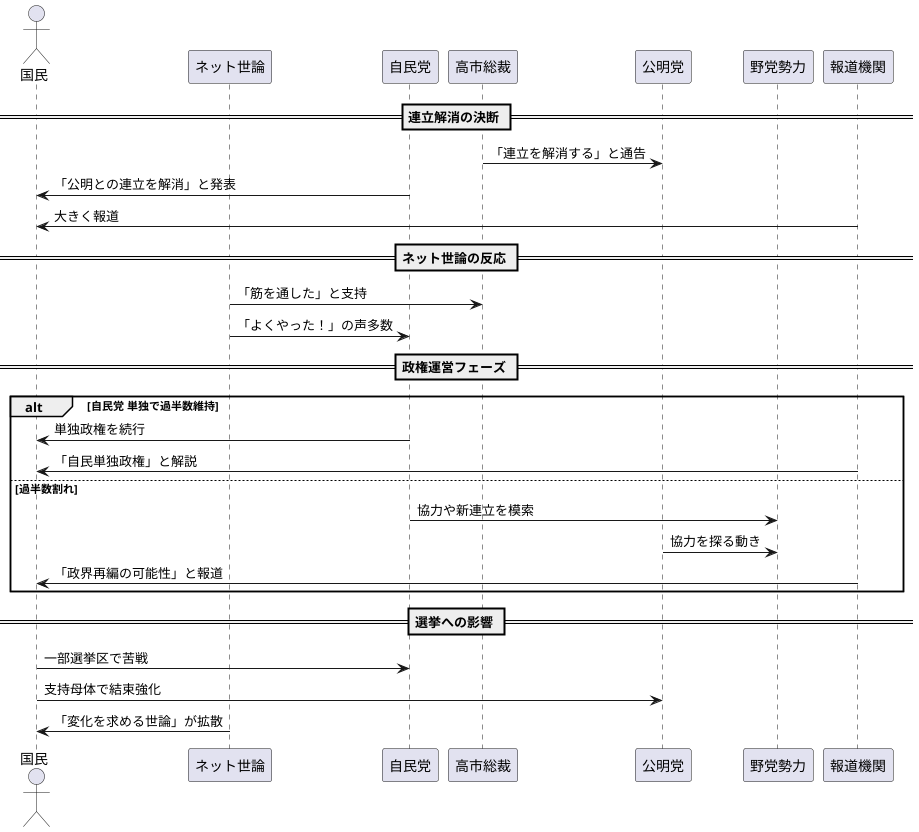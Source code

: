 @startuml
actor 国民
participant ネット世論
participant 自民党
participant 高市総裁
participant 公明党
participant 野党勢力
participant 報道機関

== 連立解消の決断 ==
高市総裁 -> 公明党 : 「連立を解消する」と通告
自民党 -> 国民 : 「公明との連立を解消」と発表
報道機関 -> 国民 : 大きく報道

== ネット世論の反応 ==
ネット世論 -> 高市総裁 : 「筋を通した」と支持
ネット世論 -> 自民党 : 「よくやった！」の声多数

== 政権運営フェーズ ==
alt 自民党 単独で過半数維持
  自民党 -> 国民 : 単独政権を続行
  報道機関 -> 国民 : 「自民単独政権」と解説
else 過半数割れ
  自民党 -> 野党勢力 : 協力や新連立を模索
  公明党 -> 野党勢力 : 協力を探る動き
  報道機関 -> 国民 : 「政界再編の可能性」と報道
end

== 選挙への影響 ==
国民 -> 自民党 : 一部選挙区で苦戦
国民 -> 公明党 : 支持母体で結束強化
ネット世論 -> 国民 : 「変化を求める世論」が拡散

@enduml


@startuml
actor 国民
participant ネット世論
participant 自民党
participant 高市総裁
participant 公明党
participant 報道機関

== 現状 ==
自民党 -> 公明党 : 連立維持・選挙協力
公明党 -> 自民党 : 政策協力を提供
報道機関 -> 国民 : 「自公連立の摩擦」を報道

== ネット世論の声 ==
ネット世論 -> 自民党 : 「公明党と手を切れ！」の圧力
ネット世論 -> 高市総裁 : 「公明党と距離を置け」と期待

== 自民党内議論 ==
高市総裁 -> 自民党 : 保守色強化を主張
自民党 -> 公明党 : 関係再考のシグナル

== 公明党の反応 ==
公明党 -> 自民党 : 「それなら連立解消も検討」と応答
報道機関 -> 国民 : 「連立解消の可能性」を大きく報道

== 将来の決定 ==
alt 自民が公明と決別
  自民党 -> 国民 : 「公明と連立解消」と発表
  高市総裁 -> 国民 : 「自民は独自路線で行く」と強調
else 維持
  自民党 -> 公明党 : 「やはり連立維持」と確認
  報道機関 -> 国民 : 「連立継続」と報道
end

@enduml


@startuml
actor 国民
participant 自民党
participant 公明党
participant 報道機関

== 現状 ==
国民 -> 自民党 : 政権運営を委ねる（選挙）
自民党 -> 公明党 : 連立維持を打診
公明党 -> 自民党 : 政策協力を実施

== 問題の発生 ==
報道機関 -> 国民 : 「政治とカネ」問題を報道
公明党 -> 自民党 : 説明と対応を要求
自民党 -> 公明党 : 明確な対応を示せず摩擦

== 協議フェーズ ==
公明党 -> 公明党 : 幹部会で協議
alt 連立解消論が強まる
  公明党 -> 自民党 : 「連立解消もやむなし」と伝達
  報道機関 -> 国民 : 「連立解消の可能性」と報道
else 連立維持論が勝る
  公明党 -> 自民党 : 「連立維持」を確認
  報道機関 -> 国民 : 「連立継続」と報道
end

== 将来の決定 ==
alt 解消決定
  公明党 -> 国民 : 「自民との連立を解消する」と発表
  自民党 -> 国民 : 単独政権 or 新連立の模索
else 維持決定
  公明党 -> 国民 : 「自民との連立を継続」と発表
  自民党 -> 国民 : 安定政権を強調
end

@enduml


@startuml

[*] --> 連立関係安定

state 連立関係安定 {
}

state 離脱検討中 {
}

state 連立解消決定 {
}

state 連立維持決定 {
}

連立関係安定 --> 離脱検討中 : 新たな論点・対立
離脱検討中 --> 連立解消決定 : 党として離脱判断
離脱検討中 --> 連立維持決定 : 継続判断
連立維持決定 --> 連立関係安定

@enduml


@startuml
title Windows 10 サポート終了対応シーケンス図

actor "ユーザー" as User
participant "Windows 10 PC" as PC
participant "サポート情報サイト" as Info
participant "判断ロジック\n(社内・個人ポリシー)" as Policy
participant "ネットワーク管理者\nまたは設定担当" as Admin
participant "代替OS検討者" as AltOS
participant "ログ/記録システム" as Log

== サポート終了確認 ==
User -> Info : Microsoft公式サポート終了日を確認
Info --> User : 終了日(2025-10-14予定など)

== 使用状況チェック ==
User -> PC : 現在の用途を確認（メイン/サブ）
User -> Policy : 使用ソフトのサポート継続可否を照会
Policy --> User : 結果（継続可能 / 終了）

== 判定フェーズ ==
alt ソフト・セキュリティ両方継続不可
    User -> Admin : ネット遮断要求
    Admin -> PC : オフライン化（LAN/無線停止）
    User -> AltOS : 代替OS（Linuxなど）検討開始
    AltOS -> Log : 検討開始ログを記録
else ソフトは利用可能だがネットリスクあり
    User -> Admin : 制限付き接続に変更（更新停止・外部通信制限）
    Admin -> Log : 制限設定を記録
else 問題なし（限定利用）
    User -> Log : 状況記録（限定的継続使用）
end

== 移行・記録 ==
User -> AltOS : 新環境へ移行手順の準備
AltOS -> Log : 移行日程・完了記録
Log --> User : 全対応完了通知

@enduml

@startuml
title 「旧メディア印象操作の簡略図＋改善策」

skinparam defaultFontName "Arial"
skinparam defaultFontSize 13
skinparam sequenceParticipantPadding 20
skinparam sequenceMessageSpacing 12

actor "政治家" as Politician
participant "記者クラブ（記者＋カメラマン）" as KishaClub
participant "旧メディア" as OldMedia
participant "国民（SNS含む）" as Citizens

== 裏側での発言,音声流出 ==
KishaClub -> KishaClub : 「政治家を悪く見せる写真を撮ろう」「印象を悪くする記事を書いてやる」  
KishaClub -> Citizens : オフレコ音声が流出・拡散

== 歪んだ情報の伝達 ==
OldMedia -> Citizens : 歪められた記事・映像を報道

== 炎上 ==
Citizens -> OldMedia : 信頼低下・批判拡散
Citizens -> KishaClub : 信頼低下・批判拡散

== 記者クラブの問題点 ==
note over KishaClub
  ・政治家へのアクセスを独占  
  ・閉鎖的な組織で内部情報を握る  
  ・取材競争が少なく、影響力が強い  
  → 印象操作や記事の恣意的編集が可能
end note

== 改善・改革案 ==
note over KishaClub, OldMedia
  ・政治家との情報共有の透明化  
  ・取材機会の平等化（フリーランス・ネットメディアも参加）  
  ・記事・映像のチェック体制強化（内部/外部監査）  
  ・誤報・印象操作の迅速な訂正  
  ・市民参加型のフィードバックや苦情受付  
  → 信頼回復と公正な報道を目指す
end note

@enduml


@startuml
title 「旧メディア印象操作の簡略図（裏側発言＋記者クラブの前提）」

skinparam defaultFontName "Arial"
skinparam defaultFontSize 13
skinparam sequenceParticipantPadding 20
skinparam sequenceMessageSpacing 12

actor "政治家" as Politician
participant "記者クラブ（記者＋カメラマン）" as KishaClub
participant "旧メディア" as OldMedia
participant "国民（SNS含む）" as Citizens

== 裏側での発言,音声流出 ==
KishaClub -> KishaClub : 「政治家を悪く見せる写真を撮ろう」「印象を悪くする記事を書いてやる」  
KishaClub -> Citizens : オフレコ音声が流出・拡散

== 歪んだ情報の伝達 ==
OldMedia -> Citizens : 歪められた記事・映像を報道

== 炎上 ==
Citizens -> OldMedia : 信頼低下・批判拡散
Citizens -> KishaClub : 信頼低下・批判拡散

== 記者クラブの問題点 ==
note over KishaClub
  ・政治家へのアクセスを独占  
  ・閉鎖的な組織で内部情報を握る  
  ・取材競争が少なく、影響力が強い  
  → 印象操作や記事の恣意的編集が可能
end note

@enduml


@startuml
title 「旧メディア印象操作の簡略図（裏側発言あり）」

skinparam defaultFontName "Arial"
skinparam defaultFontSize 13
skinparam sequenceParticipantPadding 20
skinparam sequenceMessageSpacing 12

actor "政治家" as Politician
participant "記者クラブ（記者＋カメラマン）" as KishaClub
participant "旧メディア" as OldMedia
participant "国民（SNS含む）" as Citizens

== 裏側での発言 ==
KishaClub -> KishaClub : 「政治家を悪く見せる写真を撮ろう」  
KishaClub -> KishaClub : 「印象を悪くする記事を書いてやる」

== 音声流出 ==
KishaClub -> Citizens : オフレコ音声が流出・拡散

== 炎上 ==
Citizens -> OldMedia : 信頼低下・批判拡散

== 歪んだ情報の伝達 ==
OldMedia -> Citizens : 歪められた記事・映像を報道

@enduml


@startuml
title 「旧メディアの印象操作と国民への影響」

skinparam defaultFontName "Arial"
skinparam defaultFontSize 13
skinparam sequenceParticipantPadding 25
skinparam sequenceMessageSpacing 15

actor "政治家" as Politician
participant "記者クラブ（記者＋カメラマン）" as KishaClub
participant "旧メディア(新聞・テレビ)" as OldMedia
participant "国民（SNS/ネットユーザー含む）" as Citizens

== 裏側での発言 ==
KishaClub -> KishaClub : 政治家を悪く見せる算段

== 音声流出 ==
KishaClub -> Citizens : オフレコ音声が流出・拡散
note right of Citizens
  「印象操作してる！」と炎上
end note

== 炎上 ==
Citizens -> OldMedia : 信頼を失う
Citizens -> Politician : 支持/同情も発生

== 歪んだ情報の伝達 ==
OldMedia -> Citizens : 歪められた記事・映像を報道
note right of Citizens
  世論誘導を受けつつ  
  ネットで批判・議論
end note

@enduml


@startuml
title 「旧メディアの印象操作と国民への影響」

skinparam defaultFontName "Arial"
skinparam defaultFontSize 14
skinparam sequenceParticipantPadding 35
skinparam sequenceMessageSpacing 25

actor "政治家" as Politician
participant "記者クラブ（記者＋カメラマン）" as KishaClub
participant "旧メディア(新聞・テレビ)" as OldMedia
participant "国民（SNS/ネットユーザー含む）" as Citizens

== 裏側での発言 ==
KishaClub -> KishaClub : 「政治家を悪く見せる写真を撮ろう」  
KishaClub -> KishaClub : 「印象を悪くする記事を書いてやる」

== 音声流出 ==
KishaClub -> Citizens : オフレコ音声がネットに流出
note right of Citizens
  国民がSNSで音声を拡散  
  「旧メディアは印象操作している！」  
end note

== 炎上 ==
Citizens -> Citizens : 怒り・拡散・批判

== 歪んだ情報の伝達 ==
OldMedia -> Citizens : 歪められた情報を報道
note right of Citizens
  ・印象操作された記事や映像を受け取る  
  ・一方的な世論誘導を受ける  
end note

== 信頼低下 ==
Citizens -> OldMedia : 「旧メディアは信用できない」  
OldMedia -> OldMedia : ブランド失墜・不信感拡大
Politician -> Politician : 一時的にイメージ悪化

== 根本原因の議論 ==
note over Citizens
  ネット上で議論拡大：  
  ・記者クラブという閉鎖的システムが問題  
  ・公平・公正な報道を妨げている  
  ・旧メディア不信の源泉  
end note

@enduml


@startuml
title 「旧メディアの印象操作と国民への影響」

skinparam defaultFontName "Arial"
skinparam defaultFontSize 14
skinparam sequenceParticipantPadding 35
skinparam sequenceMessageSpacing 25

actor "政治家" as Politician
participant "記者クラブ（記者＋カメラマン）" as KishaClub
participant "旧メディア(新聞・テレビ)" as OldMedia
participant "SNS/ネットユーザー" as NetUser
participant "国民" as Citizens

== 裏側での発言 ==
KishaClub -> KishaClub : 「政治家を悪く見せる写真を撮ろう」  
KishaClub -> KishaClub : 「印象を悪くする記事を書いてやる」

== 音声流出 ==
KishaClub -> NetUser : 内部音声が流出
note right of KishaClub
  オフレコのやり取りがネットに流出
end note

== 炎上 ==
NetUser -> NetUser : 怒り・拡散
note right of NetUser
  「旧メディアは印象操作している！」  
  「公正な報道じゃない！」  
end note

== 歪んだ情報の伝達 ==
OldMedia -> Citizens : 歪められた情報を報道
note right of Citizens
  ・印象操作された記事や映像を受け取る  
  ・世論が誘導される  
end note

== 信頼低下 ==
NetUser -> OldMedia : 信頼を失う
OldMedia -> OldMedia : ブランド失墜・不信感拡大
Politician -> Politician : 一時的にイメージ悪化

== 根本原因の議論 ==
note over NetUser, Citizens
  ネット上では炎上を超えて議論に発展  
  ・記者クラブという閉鎖的システムが問題  
  ・公平・公正な報道を妨げている  
  ・旧メディア不信の本当の源泉  
end note

@enduml


@startuml
title 「旧メディアの印象操作」炎上と記者クラブ批判の構造

skinparam defaultFontName "Arial"
skinparam defaultFontSize 14
skinparam sequenceParticipantPadding 35
skinparam sequenceMessageSpacing 25

actor "政治家" as Politician
participant "記者クラブ記者" as Reporter
participant "カメラマン" as Cameraman
participant "旧メディア(新聞・テレビ)" as OldMedia
participant "SNS/ネットユーザー" as NetUser

== 裏側での発言 ==
Reporter -> Cameraman : 「政治家を悪く見せる写真を撮ろう」
Reporter -> Reporter : 「印象を悪くする記事を書いてやる」

== 音声流出 ==
Reporter -> NetUser : 内部音声が流出
note right of Reporter
  オフレコのやり取りがネットに流出
end note

== 炎上 ==
NetUser -> NetUser : 怒り・拡散
note right of NetUser
  「旧メディアは最初から印象操作している」  
  「報道は公正ではない」  
end note

== 信頼低下 ==
NetUser -> OldMedia : 信頼を失う
OldMedia -> OldMedia : ブランド失墜・不信感拡大
Politician -> Politician : 一時的にイメージ悪化

== 根本原因の議論 ==
note over NetUser
  ネット上では炎上を超えて議論に発展  
  ・記者クラブという閉鎖的システムが問題  
  ・公平・公正な報道を妨げている  
  ・旧メディア不信の本当の源泉  
end note

@enduml


@startuml
title 「旧メディアが印象操作をしている音声流出」炎上構造

skinparam defaultFontName "Arial"
skinparam defaultFontSize 14
skinparam sequenceParticipantPadding 35
skinparam sequenceMessageSpacing 25

actor "政治家" as Politician
participant "記者クラブ記者" as Reporter
participant "カメラマン" as Cameraman
participant "旧メディア(新聞・テレビ)" as OldMedia
participant "SNS/ネットユーザー" as NetUser

== 裏側での発言 ==
Reporter -> Cameraman : 「政治家を悪く見せる写真を撮ろう」
Reporter -> Reporter : 「印象を悪くする記事を書いてやる」

== 音声流出 ==
Reporter -> NetUser : 内部音声が流出
note right of Reporter
  オフレコの会話が録音されネットに流出
end note

== 炎上 ==
NetUser -> NetUser : 怒り・拡散
note right of NetUser
  「旧メディアは最初から印象操作している」  
  「報道は公正ではない」  
end note

== 信頼低下 ==
NetUser -> OldMedia : 信頼を失う
OldMedia -> OldMedia : ブランド失墜・不信感拡大
Politician -> Politician : 一時的にイメージ悪化
note over OldMedia, NetUser
  炎上の主因は旧メディア側への不信感  
  政治家本人よりも「報道の公正性」が問題視される
end note

@enduml


@startuml
!theme plain

title 国民と旧来型メディアの「信頼 ⇔ 不信」構造

participant 国民
participant 旧来型メディア

== 信頼層（理想的関係） ==
国民 -> 旧来型メディア: 情報を信頼し、社会を理解する
旧来型メディア -> 国民: 公正・中立な報道、権力監視、事実検証

note over 国民,旧来型メディア: 双方に信頼の循環がある

== 断絶 ==
note over 国民,旧来型メディア: SNS台頭・誤報・偏向報道・既得権益の露呈

== 不信層（現実の関係） ==
旧来型メディア -> 国民: 扇動的報道、視聴率優先、政治的編集
国民 -> 旧来型メディア: 不信・批判・離反（テレビ離れ・紙離れ）
国民 -> 国民: SNSで事実検証・独自情報共有（メディア不在の情報空間）

note over 国民: 「もはや自分で確かめるしかない」という諦念と覚醒が混在
@enduml


@startuml
!theme plain

title 信頼 ⇔ 不信 の構造（2025 政治・報道・国民）

participant 国民
participant 政治
participant メディア

== 信頼層 ==
国民 -> 政治: 期待・支持
政治 -> 国民: 説明責任・成果報告
メディア -> 国民: 公平報道・検証

== 断絶 ==
note over 国民, 政治: 疑念・説明不足・報道不信

== 不信層 ==
国民 -> 政治: 無関心・批判
政治 -> メディア: 圧力・敵視
メディア -> 国民: 扇動的報道・断片的情報
国民 -> メディア: SNSでの反発・不信感
@enduml


@startuml
title ブロックチェーンによる税金使途の可視化フロー

start

partition "市民(支払者)" {
:支払い（商品代金）;
}

partition "ウォレット" {
:トランザクション作成（用途タグを付与）;
}

partition "スマートコントラクト" {
fork
:税額自動計算;
fork again
:分配先アドレス決定;
fork again
:支払・分配命令を発行;
end fork
}

partition "ブロックチェーン(台帳)" {
:トランザクション永続化\n(取引ID, タグ, ハッシュ);
if (即時入金成功?) then (yes)
:税の受領を記録;
else (no)
:リトライまたはエラーログ;
stop
endif
}

partition "税務当局" {
:入金確認と予算科目への割当;
:使途タグに基づく予算執行要求を公開;
if (使途承認が必要?) then (yes)
partition "担当部署" {
:執行申請の審査;
:承認 or 差戻し;
}
endif
}

partition "監査ノード" {
:定期スキャン（タグ別集計）;
:異常検出時にアラート生成;
}

stop
@enduml


@startuml
title 税の自動算出と分配フロー（ブロックチェーン版）

actor "市民(支払者)" as User
participant "マーチャント\n(販売者)" as Merchant
participant "ウォレット\n(支払者)" as Wallet
participant "スマートコントラクト\n(TaxSplitter)" as Contract
participant "ブロックチェーン\n(台帳)" as Ledger
participant "税務当局" as TaxAuthority
participant "監査ノード\n(Auditor)" as Auditor

== 購入と税額算出 ==
User -> Merchant : 商品購入リクエスト
Merchant -> Wallet : 請求情報 (金額, 税率, 用途タグ)
Wallet -> Contract : 支払いトランザクション（額＋メタデータ）
Contract -> Contract : 税率適用・分配額計算

== 自動分配 ==
Contract -> Ledger : 税（国税）トランザクション記録 (タグ: 国税)
Contract -> Ledger : 地方税トランザクション記録 (タグ: 地方税)
Contract -> Ledger : 支払者・受取者・用途タグを含むメタデータ保存
Contract -> TaxAuthority : 通知（入金確定、取引ID）

== 透明性と検証 ==
Ledger -> Auditor : ブロックチェーンの読み取り（ハッシュ/トランザクションID）
Auditor -> TaxAuthority : 監査レポート（不整合検出時アラート）
Auditor -> User : 公開ビュー（使途タグ別の集計）

note right of Ledger
すべてのトランザクションは
改ざん不可能な形で台帳に残る
end note
@enduml


@startuml
' PlantUML: Sequence diagram with two major branches for the Prime Minister's decision flow
' Shows two alternative paths: 1) 連立継続 (coalition remains) 2) 連立解消 (coalition dissolved)

skinparam sequenceMessageAlign center
skinparam sequenceParticipantPadding 10
skinparam sequenceLifeLineBorderColor Black
skinparam sectionFontSize 14

title 高市総理（仮） の意思決定フロー — 連立維持 vs 連立解消

participant "有権者\n(Voters)" as V
participant "総理 (高市)\nPrime Minister" as PM
participant "自民党\n(LDP)" as LDP
participant "公明党\n(Komei)" as KOMEI
participant "維新/第三極\n(Options)" as ISHIN
participant "官僚/省庁\n(Bureaucracy)" as B
participant "国会/野党\n(Parliament)" as DIET
participant "メディア\n(Media)" as M

== 健全: 情報収集・意思決定準備 ==
V -> PM: 世論の反応・要望
PM -> B: 情報収集（影響分析・リスク評価）
B -> PM: 政策案とインパクト試算
PM -> LDP: 党内説明・調整
LDP -> PM: 内部合意の有無を報告

== 意思決定: 主要分岐 (alt: 連立維持 / 連立解消) ==
alt 連立維持
  PM -> KOMEI: 継続協議（譲歩/条件提示）
  KOMEI -> PM: 条件付き承認または追加要求
  PM -> LDP: 妥協案提示
  LDP -> PM: 党内承認
  note right of PM
    連立継続を選んだ場合の流れ
  end note
  PM -> DIET: 政策提出・説明
  DIET -> DIET: 採決・成立の試み
  DIET -> M: 成果の広報
else 連立解消
  PM -> KOMEI: 連立解消・関係再定義
  KOMEI -> PM: 閣外協力か独自路線かの決断
  PM -> LDP: 緊急会議（後続戦略）
  PM -> ISHIN: 新たな連携の打診/交渉
  ISHIN -> PM: 条件提示または拒否
  PM -> B: 緊急政策調整・代替案作成
  PM -> DIET: 臨時国会や協議の要請
  note right of PM
    連立解消を選んだ場合の流れ（不確実性・混乱リスク高）
  end note
  DIET -> M: 政局報道・世論反応の増幅
end

== 結果の短期影響 (opt) ==
opt 連立維持の短期影響
  M -> V: 安定感の演出（または批判）
  DIET -> B: 予算・政策遂行の継続
  note over DIET,B
    政策実行の速度はやや緩慢だが安定性は保たれる
  end note
end

opt 連立解消の短期影響
  M -> V: 不安感・不確実性の拡大
  V -> DIET: 批判・支持率低下の反応
  DIET -> B: 予算可決や法案成立の遅延
  note over DIET,B
    市場や行政、外交への波及も懸念される
  end note
end

== 中長期の分岐とガバナンスリスク ==
PM -> LDP: 政党戦略の再構築（候補者調整、選挙戦略）
PM -> M: 政権の説明責任を果たすための広報

== 下層: 誹謗中傷/対立の拡大 ==
M -> V: 扇動的報道や断片的情報の流布
V -> PM: 攻撃的な反応・信頼失墜
PM -> DIET: 強硬対応・法的措置の検討
DIET -> PM: 政治的コストと法的リスクの増大

@enduml


@startuml
' PlantUML: Sequence diagram with section dividers
' Visualizes: higher = constructive discussion, lower = abusive/toxic
' Use == Section == lines to separate levels vertically.

skinparam sequenceMessageAlign center
skinparam sequenceParticipantPadding 10
skinparam sequenceLifeLineBorderColor Black
skinparam sectionFontSize 14

title 可視化: 上が健全・下が誹謗中傷 の議論スケール

participant User as U
participant "Participant A\n(発言者)" as A
participant "Participant B\n(反論者)" as B
participant Moderator as M
participant System as S

== 健全: 課題提示・情報提供 ==
U -> A: 質問（事実確認）
A -> U: 回答（根拠付き）
note right of A
  事実と根拠を示す発言
end note

== 建設的: 意見交換・反論 ==
U -> B: 反論・追加質問
B -> A: 具体例を提示して反論
A -> B: 補足・謝意
note left of B
  論点に基づく反論・感情は控えめ
end note

== 偏向・感情化: 個人攻撃に近づく兆候 ==
B -> A: 強い否定（感情的）
A -> M: 仲裁要請
M -> B: 発言の落ち着きを促す
note right of M
  モデレーションが必要になる段階
end note

== 下層: 誹謗中傷・人格否定 ==
B -> A: 人格攻撃（侮辱）
A -> S: モデレーション報告
S -> M: 自動警告（アルゴリズム）
M -> B: 一時的な発言停止・注意
note over B,A
  コミュニティガイドライン違反の可能性
end note

' Optional: loop to show escalation path
loop エスカレーションの流れ
  B -> A: エスカレーション
  A -> M: 報告
  M -> B: 対応（警告/停止/教育）
end

@enduml

@startuml
title PINを拒否してパスワードを優先させる流れ（日本語）

actor ユーザー
participant "サインイン画面\n(ロック画面)" as Signin
participant "サインイン オプション\n(鍵アイコン等)" as Options
participant "設定\n(アカウント→サインイン オプション)" as Settings
participant "Ngcフォルダー\n(PINデータ)" as Ngc
participant "グループポリシー / MDM\n(組織管理)" as Policy
participant "再起動/キャッシュ" as Cache

ユーザー -> Signin: PCを起動してサインイン画面表示
Signin -> ユーザー: デフォルトでPIN入力欄を表示
ユーザー -> Signin: 「サインイン オプション」を選択
Signin -> Options: 利用可能な方法を表示（PIN/パスワード等）
Options -> ユーザー: パスワードアイコンを選択できるか？
alt パスワードが選べる場合
  ユーザー -> Signin: パスワードでサインイン（回避成功）
  Signin -> Settings: （任意）ログイン後にSettingsを開く
  Settings -> Ngc: PINを削除する操作を実行（推奨）
  Ngc -> Settings: 削除成功
  Settings -> ユーザー: 次回からパスワードが優先表示される
else パスワードが選べない／グレーアウトの場合
  Options -> Policy: ポリシー確認（PINが強制されているか）
  alt ポリシーで強制されている場合
    Policy -> ユーザー: 管理者に相談が必要（個人で解除不可）
  else ポリシーによる強制でない場合
    Settings -> Ngc: Ngcリセット（管理者コマンドで削除）
    Ngc -> Cache: キャッシュの影響をクリア
    Cache -> Signin: サインイン画面を更新
    Signin -> ユーザー: パスワードが選べるようになる
  end
end

note right of Ngc
Ngcリセットは管理者権限が必要:
takeown /f "...Ngc" /r /d y
icacls "...Ngc" /grant Administrators:F /t
rmdir /s /q "...Ngc"
再起動を忘れずに
end note

@enduml


@startuml
title サインイン方法変更: PIN→パスワードにしたのにパスワードが選べない

actor ユーザー
participant "設定\n[アカウント > サインイン オプション]" as Settings
participant "ローカル アカウント\n(資格情報ストア)" as LocalStore
participant "Ngc フォルダー\n(PINデータ)" as Ngc
participant "資格情報プロバイダー\n(Winlogon)" as CredProv
participant "サインイン画面\n(ロック画面)" as Signin
participant "グループ ポリシー / MDM" as Policy
participant "Windows Update / キャッシュ" as Cache

ユーザー -> Settings: Microsoft アカウント → ローカル アカウントに切替\nPINを削除したつもり
Settings -> Ngc: PIN削除処理
Ngc -> LocalStore: PINデータ残存の可能性
Ngc --> Settings: 削除成功/失敗の状態
Settings -> CredProv: 優先サインイン方法を更新
Policy -> CredProv: (組織ポリシーがPINを強制する場合あり)
Cache -> Signin: サインイン画面のUI状態をキャッシュ
CredProv -> Signin: 利用可能なサインイン方法を列挙
Signin -> ユーザー: PINのみ表示（パスワード非表示）

note over Policy,Ngc
考えられる要因:
- NgcフォルダーにPINデータが残っている
- 資格情報プロバイダーがPINを優先表示
- グループポリシー/MDMでPIN必須
- キャッシュやWindowsの不具合
end note
@enduml


@startuml
title Sign-in flow: PIN->Password changed but Password not selectable

actor User
participant "Settings\n(Sign-in options)" as Settings
participant "Local Account\n(OS Credential Store)" as LocalStore
participant "Ngc\n(PIN data folder)" as Ngc
participant "Credential Providers\n(Winlogon / GINA)" as CredProv
participant "Sign-in Screen\n(Lock screen)" as Signin
participant "Group Policy / MDM" as Policy
participant "Windows Update / Cache" as Cache

User -> Settings: Switch MS account -> Local account\nRemove/disable PIN?
Settings -> Ngc: Attempt to remove PIN
Ngc -> LocalStore: PIN data present (may be cached)
Ngc --> Settings: Removal succeeded/failed
Settings -> CredProv: Update preferred sign-in method
Policy -> CredProv: (may enforce PIN / Hello)
Cache -> Signin: Cached credential UI state (still shows PIN)
CredProv -> Signin: Populate available options\n(order: PIN first if present)
Signin -> User: Shows PIN option (Password not shown)
User -> Signin: Open "Sign-in options"
Signin -> CredProv: Query available providers
CredProv -> LocalStore: Check Password provider availability
LocalStore --> CredProv: Password provider available
CredProv -> Signin: But UI hides/selects PIN by default\n(or Password option disabled by policy)
Signin -> User: Password not selectable (grayed or missing)

note over Policy,Ngc: Possible causes:
note over Policy,Ngc: - Ngc (PIN) still exists or cached\n- Credential provider order prefers PIN\n- Group Policy / MDM enforces Hello/PIN\n- Corrupted settings or Windows bug
@enduml


@startuml
title TPMが役立つ非盗難シナリオ

actor "攻撃者(リモート/ローカル)" as Att
participant "マシン" as Host
participant "OS" as OS
participant "TPM 2.0" as TPM

== ブート改ざん（rootkit） ==
Att -> OS: 不正ブートローダ書換試行
OS -> TPM: 起動計測値を読み出し/比較
TPM --> OS: 異常なら鍵は出さない
note right: 改ざんを検出して起動阻止/鍵供給拒否

== マルウェアが鍵を狙う ==
Att -> OS: マルウェア侵入
OS -> TPM: ディスク鍵要求
alt OSが改ざん/異常
  TPM --> OS: 鍵を返さない
else 正常
  TPM --> OS: 鍵を返す（安全に復号）
end

== リモートアテステーション ==
Host -> RemoteServer: 証明要求
Host -> TPM: アテステーション用の署名取得
TPM --> Host: 署名（端末状態を証明）
Host -> RemoteServer: 署名送付（アクセス可否判定）
@enduml


@startuml
title TPM利用の違い：PC盗難シナリオ

actor "攻撃者" as Attacker
participant "TPM 2.0" as TPM
participant "Windows 11" as Win11
participant "Windows 10" as Win10
participant "Linux" as Linux

== Windows 11 (TPM 2.0必須) ==
Attacker -> Win11: PCを盗む
Win11 -> TPM: ディスク復号鍵を要求
TPM --> Win11: 状態を検証 (Secure Boot/Measured Boot)
alt 改ざんや不正起動
  Win11 <- TPM: 鍵を返さない
  Attacker -> Win11: データ読めない
else 正常起動
  TPM --> Win11: BitLocker鍵提供
  Win11 -> User: Windows Helloで認証
end

== Windows 10 (TPM任意) ==
Attacker -> Win10: PCを盗む
alt TPMなしPC
  Win10 -> Attacker: ディスク暗号化されていない
  Attacker -> Win10: データ読み取り可能
else TPMありPC
  Win10 -> TPM: BitLocker鍵要求
  TPM --> Win10: 鍵提供（オプション）
end

== Linux (TPM任意) ==
Attacker -> Linux: PCを盗む
alt TPM未設定
  Linux -> Attacker: LUKS鍵をユーザーが入力
  note right: パスワードが弱ければ突破可能
else TPM連携あり
  Linux -> TPM: LUKS鍵を要求
  TPM --> Linux: 状態検証後に鍵提供
end
@enduml


@startuml
title TPM利用の流れ比較（Linux vs Windows 11）

actor User

participant "TPM 2.0" as TPM
participant "Linux OS" as Linux
participant "Windows 11" as Win

== 起動 ==
User -> Linux: 電源ON
Linux -> TPM: (任意) 改ざんチェック(IMA)
note right: TPM利用はオプション

User -> Win: 電源ON
Win -> TPM: Secure Boot / Measured Boot
note right: TPM必須、改ざん検知を標準化

== ディスク暗号化 ==
Linux -> TPM: (任意) LUKSの鍵を保管
note right: ユーザーが設定すれば利用可能

Win -> TPM: BitLockerの鍵を格納
Win <- TPM: 改ざんなければ自動復号
note right: 標準機能で統合

== 認証 ==
Linux -> User: パスワード or 鍵ファイル
note right: TPM連携は追加設定が必要

Win -> TPM: Windows Helloの秘密鍵
Win -> User: PINや生体認証
Win <- TPM: 鍵で認証
note right: OS標準でTPMに依存

== OS利用中 ==
Linux -> TPM: (必要なら) tpm2-toolsで操作
note right: 開発者/管理者向けに限定

Win -> TPM: Credential Guard / Device Guard
note right: 資格情報をTPM連携で保護
@enduml
